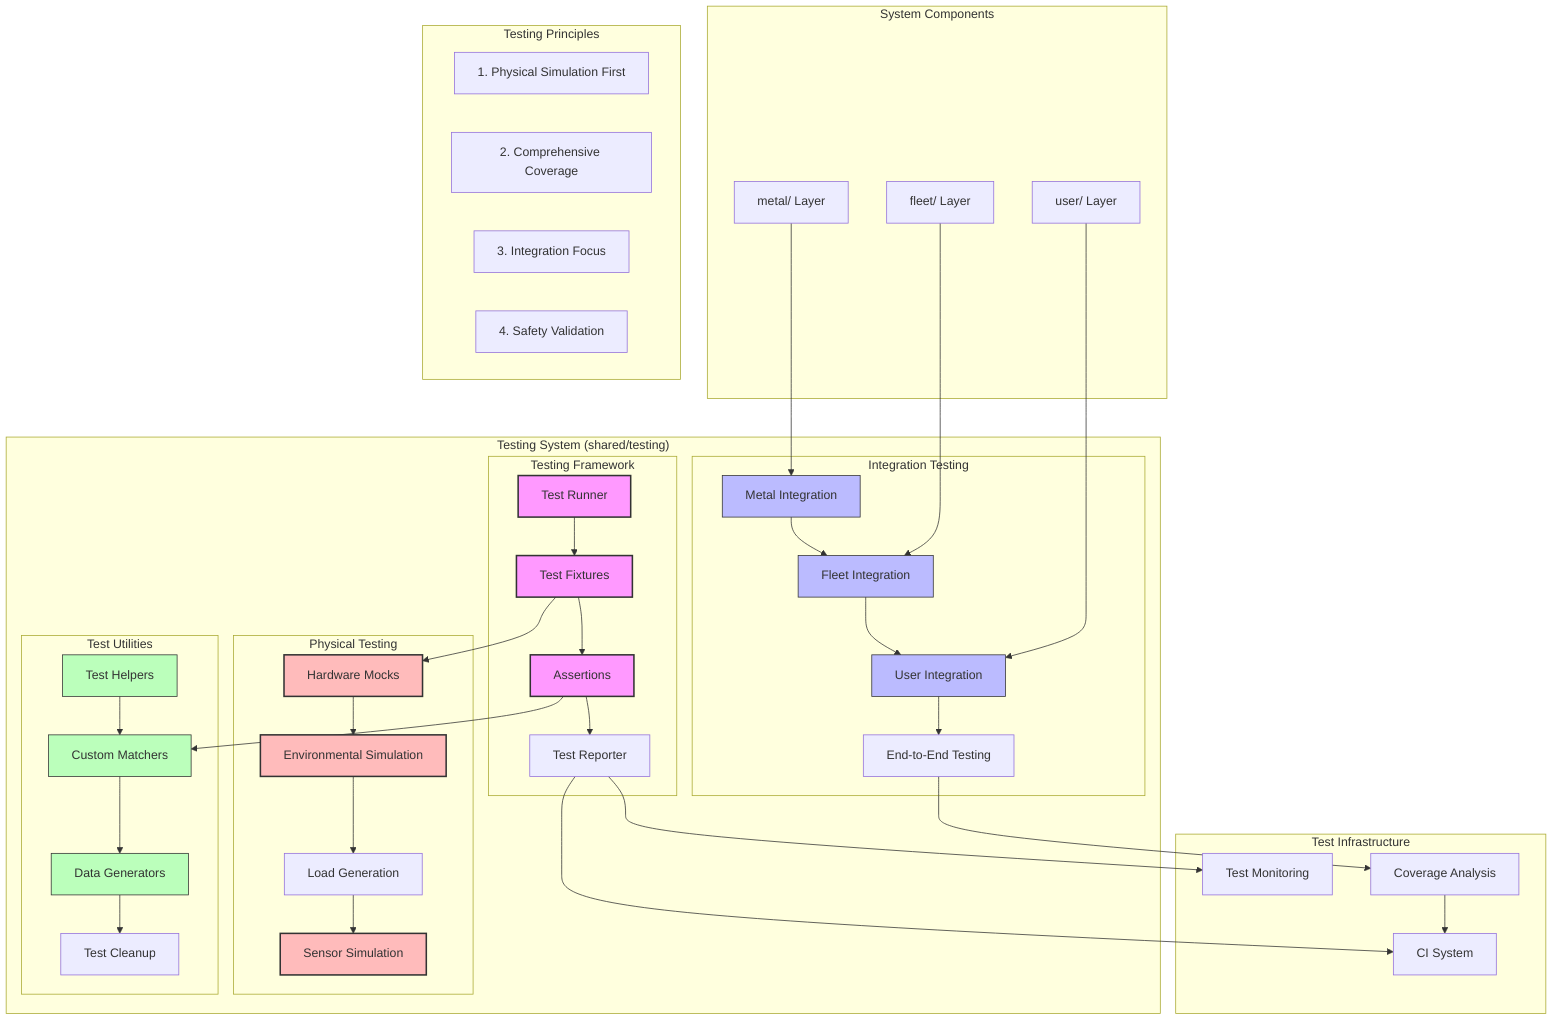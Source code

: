 graph TB
    subgraph TestSystem["Testing System (shared/testing)"]
        direction TB
        
        subgraph TestFramework["Testing Framework"]
            runner["Test Runner"]
            fixtures["Test Fixtures"]
            assertions["Assertions"]
            reporter["Test Reporter"]
            
            runner --> fixtures
            fixtures --> assertions
            assertions --> reporter
        end

        subgraph PhysicalTesting["Physical Testing"]
            hwMock["Hardware Mocks"]
            envSim["Environmental Simulation"]
            loadGen["Load Generation"]
            sensorSim["Sensor Simulation"]
            
            hwMock --> envSim
            envSim --> loadGen
            loadGen --> sensorSim
        end

        subgraph Integration["Integration Testing"]
            metalTest["Metal Integration"]
            fleetTest["Fleet Integration"]
            userTest["User Integration"]
            e2eTest["End-to-End Testing"]
            
            metalTest --> fleetTest
            fleetTest --> userTest
            userTest --> e2eTest
        end

        subgraph Utilities["Test Utilities"]
            helpers["Test Helpers"]
            matchers["Custom Matchers"]
            generators["Data Generators"]
            cleanup["Test Cleanup"]
            
            helpers --> matchers
            matchers --> generators
            generators --> cleanup
        end
    end

    subgraph Components["System Components"]
        metal["metal/ Layer"]
        fleet["fleet/ Layer"]
        user["user/ Layer"]
    end

    subgraph Infrastructure["Test Infrastructure"]
        ci["CI System"]
        monitoring["Test Monitoring"]
        coverage["Coverage Analysis"]
    end

    %% Integration Flows
    metal --> metalTest
    fleet --> fleetTest
    user --> userTest

    %% Framework Flows
    fixtures --> hwMock
    assertions --> matchers
    reporter --> monitoring

    %% Monitoring Flows
    e2eTest --> coverage
    reporter --> ci
    coverage --> ci

    classDef framework fill:#f9f,stroke:#333,stroke-width:2px
    classDef physical fill:#fbb,stroke:#333,stroke-width:2px
    classDef integration fill:#bbf,stroke:#333,stroke-width:1px
    classDef util fill:#bfb,stroke:#333,stroke-width:1px

    class runner,fixtures,assertions framework
    class hwMock,envSim,sensorSim physical
    class metalTest,fleetTest,userTest integration
    class helpers,matchers,generators util

    %% Notes
    subgraph TestingPrinciples["Testing Principles"]
        note1["1. Physical Simulation First"]
        note2["2. Comprehensive Coverage"]
        note3["3. Integration Focus"]
        note4["4. Safety Validation"]
    end